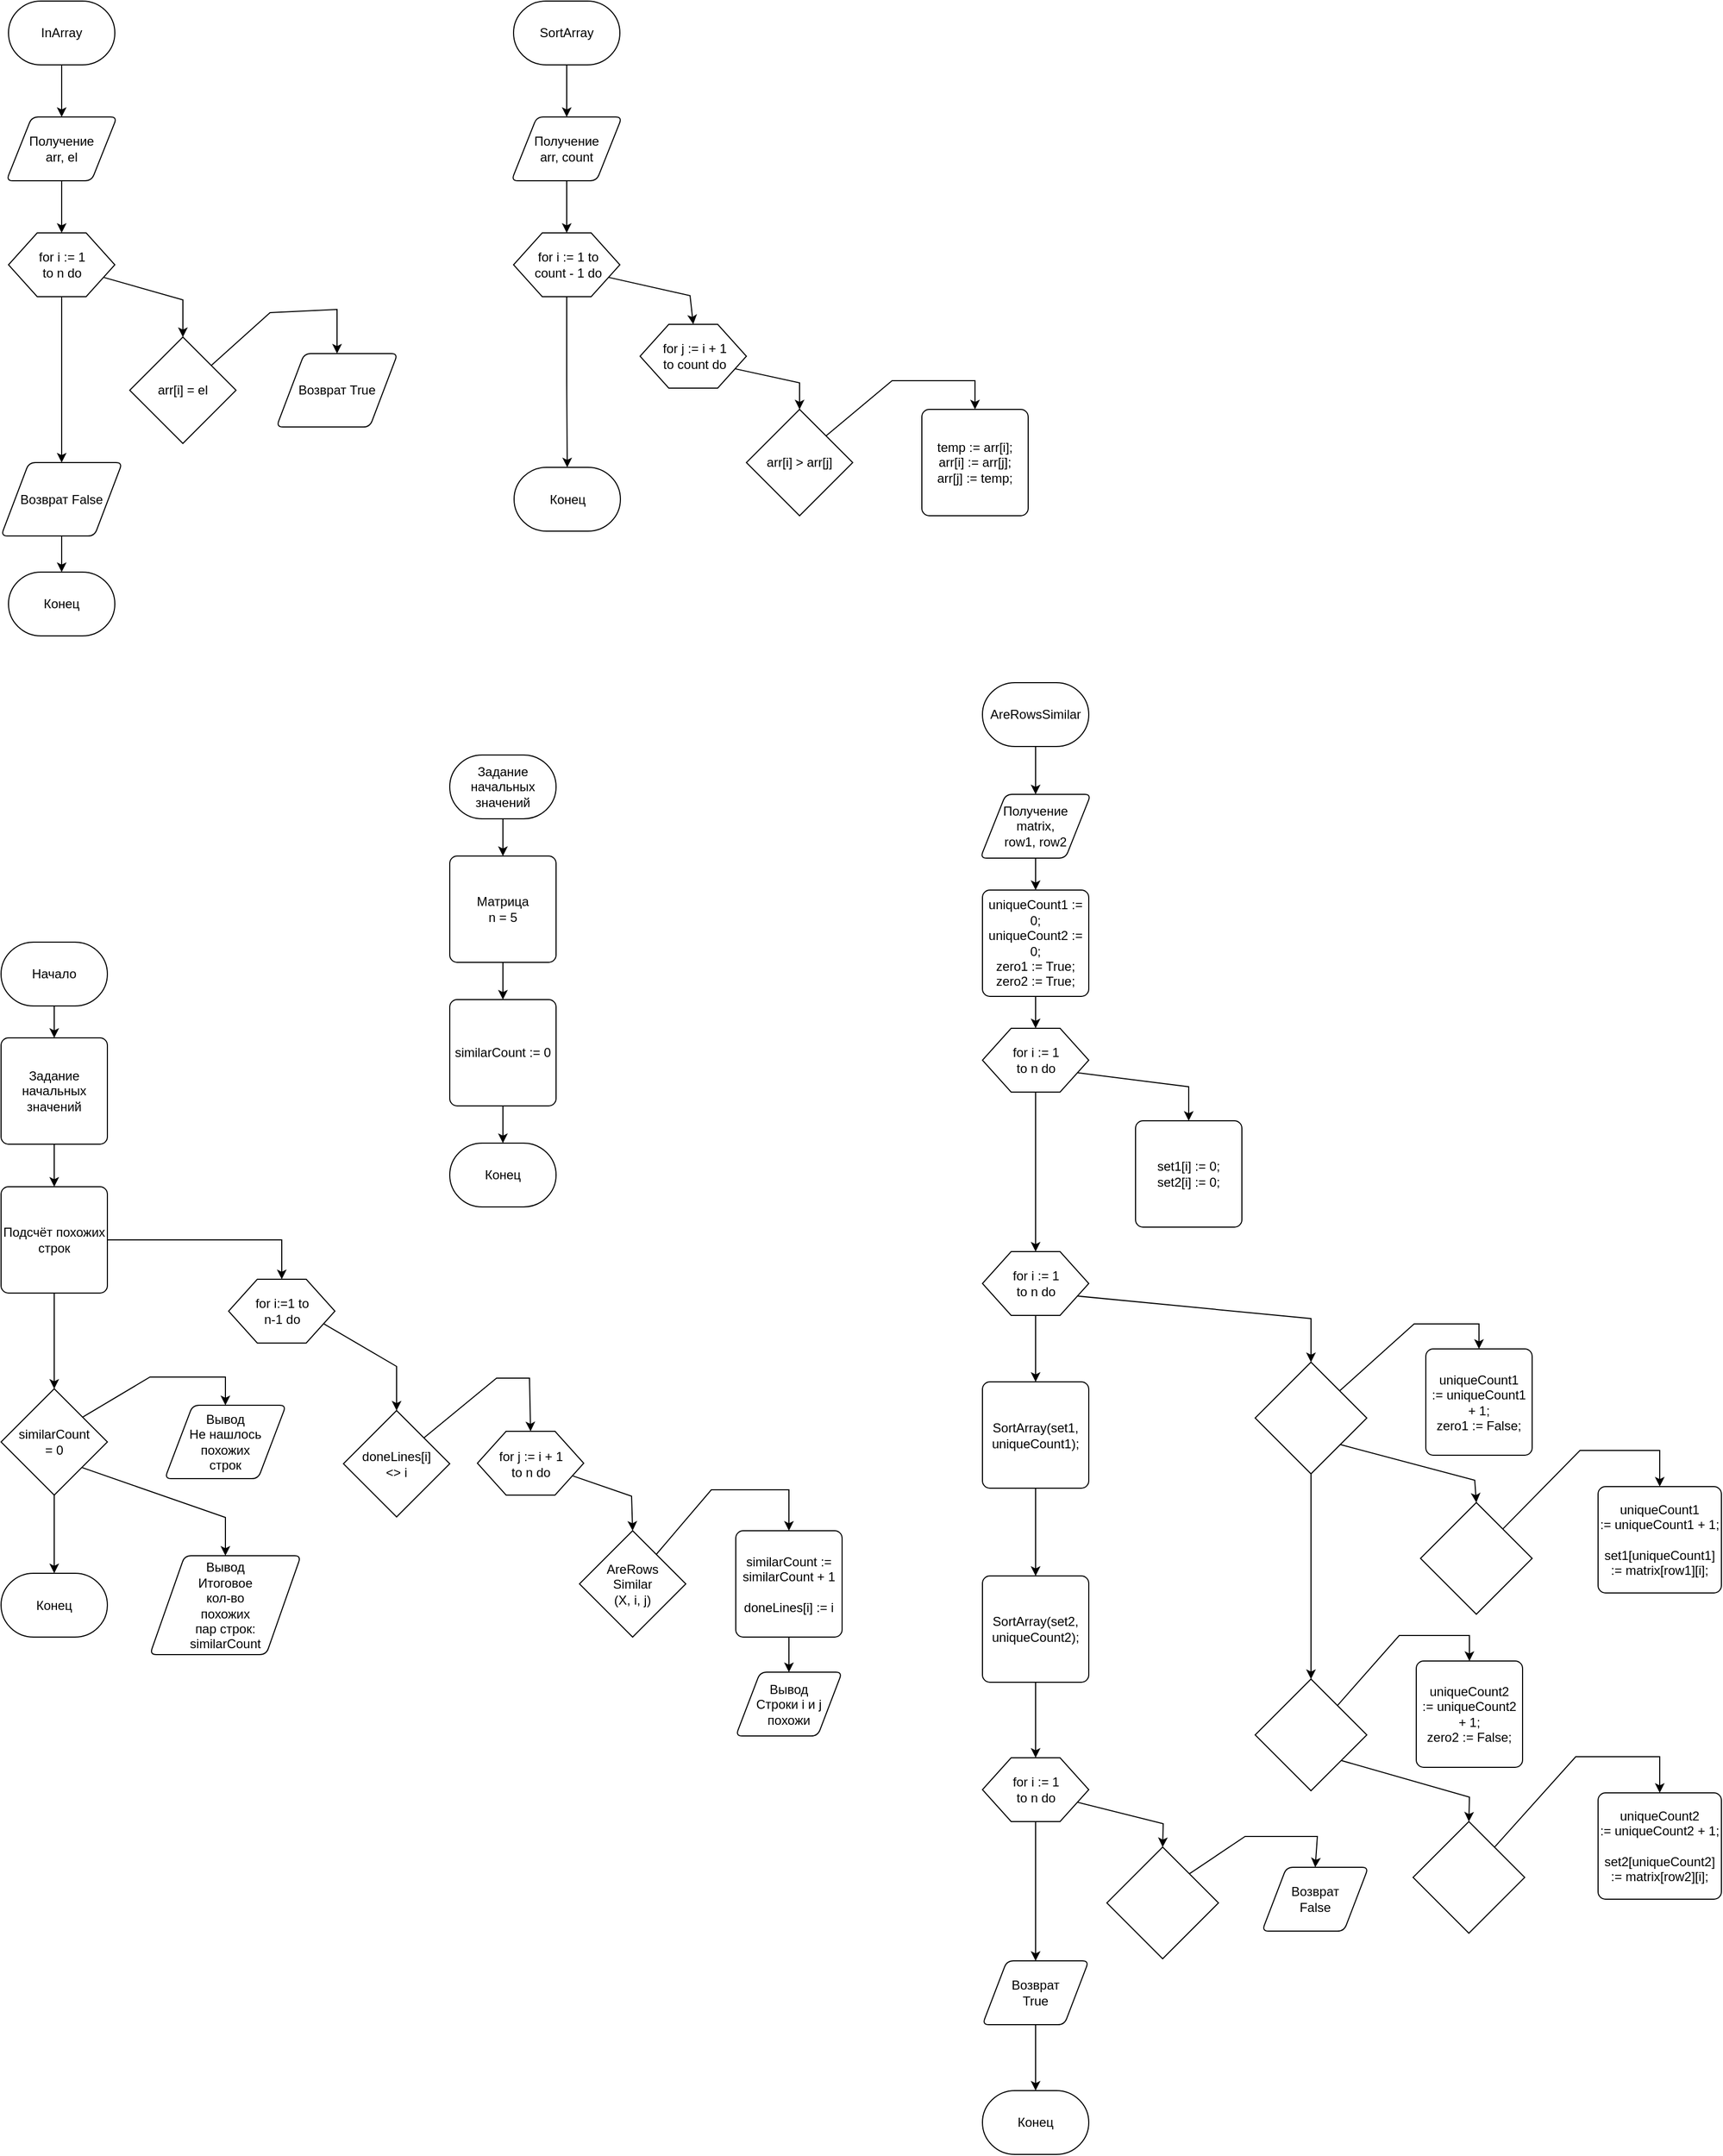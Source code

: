 <mxfile version="25.0.2">
  <diagram id="C5RBs43oDa-KdzZeNtuy" name="Page-1">
    <mxGraphModel dx="1406" dy="2521" grid="0" gridSize="10" guides="1" tooltips="1" connect="1" arrows="1" fold="1" page="1" pageScale="1" pageWidth="827" pageHeight="1169" math="0" shadow="0">
      <root>
        <mxCell id="WIyWlLk6GJQsqaUBKTNV-0" />
        <mxCell id="WIyWlLk6GJQsqaUBKTNV-1" parent="WIyWlLk6GJQsqaUBKTNV-0" />
        <mxCell id="WhzFTNo1r284jawbhb5X-6" style="edgeStyle=orthogonalEdgeStyle;rounded=0;orthogonalLoop=1;jettySize=auto;html=1;exitX=0.5;exitY=1;exitDx=0;exitDy=0;exitPerimeter=0;entryX=0.5;entryY=0;entryDx=0;entryDy=0;strokeWidth=1;" parent="WIyWlLk6GJQsqaUBKTNV-1" source="WhzFTNo1r284jawbhb5X-0" target="WhzFTNo1r284jawbhb5X-1" edge="1">
          <mxGeometry relative="1" as="geometry" />
        </mxCell>
        <mxCell id="WhzFTNo1r284jawbhb5X-0" value="Начало" style="strokeWidth=1;html=1;shape=mxgraph.flowchart.terminator;whiteSpace=wrap;" parent="WIyWlLk6GJQsqaUBKTNV-1" vertex="1">
          <mxGeometry x="190" y="215" width="100" height="60" as="geometry" />
        </mxCell>
        <mxCell id="WhzFTNo1r284jawbhb5X-7" style="edgeStyle=orthogonalEdgeStyle;rounded=0;orthogonalLoop=1;jettySize=auto;html=1;exitX=0.5;exitY=1;exitDx=0;exitDy=0;entryX=0.5;entryY=0;entryDx=0;entryDy=0;strokeWidth=1;" parent="WIyWlLk6GJQsqaUBKTNV-1" source="WhzFTNo1r284jawbhb5X-1" target="WhzFTNo1r284jawbhb5X-5" edge="1">
          <mxGeometry relative="1" as="geometry" />
        </mxCell>
        <mxCell id="WhzFTNo1r284jawbhb5X-1" value="Задание начальных значений" style="rounded=1;whiteSpace=wrap;html=1;absoluteArcSize=1;arcSize=14;strokeWidth=1;" parent="WIyWlLk6GJQsqaUBKTNV-1" vertex="1">
          <mxGeometry x="190" y="305" width="100" height="100" as="geometry" />
        </mxCell>
        <mxCell id="WhzFTNo1r284jawbhb5X-12" style="rounded=0;orthogonalLoop=1;jettySize=auto;html=1;exitX=1;exitY=0.75;exitDx=0;exitDy=0;entryX=0.5;entryY=0;entryDx=0;entryDy=0;entryPerimeter=0;strokeWidth=1;" parent="WIyWlLk6GJQsqaUBKTNV-1" source="WhzFTNo1r284jawbhb5X-2" target="WhzFTNo1r284jawbhb5X-13" edge="1">
          <mxGeometry relative="1" as="geometry">
            <mxPoint x="561.64" y="655" as="targetPoint" />
            <Array as="points">
              <mxPoint x="562" y="614" />
            </Array>
          </mxGeometry>
        </mxCell>
        <mxCell id="WhzFTNo1r284jawbhb5X-2" value="" style="verticalLabelPosition=bottom;verticalAlign=top;html=1;shape=hexagon;perimeter=hexagonPerimeter2;arcSize=6;size=0.27;strokeWidth=1;" parent="WIyWlLk6GJQsqaUBKTNV-1" vertex="1">
          <mxGeometry x="404" y="532" width="100" height="60" as="geometry" />
        </mxCell>
        <mxCell id="WhzFTNo1r284jawbhb5X-3" value="for i:=1 to&lt;br&gt;n-1 do" style="text;html=1;align=center;verticalAlign=middle;resizable=0;points=[];autosize=1;strokeColor=none;fillColor=none;strokeWidth=1;" parent="WIyWlLk6GJQsqaUBKTNV-1" vertex="1">
          <mxGeometry x="419" y="542" width="70" height="40" as="geometry" />
        </mxCell>
        <mxCell id="WhzFTNo1r284jawbhb5X-8" style="edgeStyle=orthogonalEdgeStyle;rounded=0;orthogonalLoop=1;jettySize=auto;html=1;entryX=0.5;entryY=0;entryDx=0;entryDy=0;strokeWidth=1;" parent="WIyWlLk6GJQsqaUBKTNV-1" source="WhzFTNo1r284jawbhb5X-5" target="WhzFTNo1r284jawbhb5X-2" edge="1">
          <mxGeometry relative="1" as="geometry" />
        </mxCell>
        <mxCell id="WhzFTNo1r284jawbhb5X-5" value="Подсчёт похожих строк" style="rounded=1;whiteSpace=wrap;html=1;absoluteArcSize=1;arcSize=14;strokeWidth=1;" parent="WIyWlLk6GJQsqaUBKTNV-1" vertex="1">
          <mxGeometry x="190" y="445" width="100" height="100" as="geometry" />
        </mxCell>
        <mxCell id="WhzFTNo1r284jawbhb5X-17" style="rounded=0;orthogonalLoop=1;jettySize=auto;html=1;entryX=0.5;entryY=0;entryDx=0;entryDy=0;exitX=0.75;exitY=0.263;exitDx=0;exitDy=0;exitPerimeter=0;strokeWidth=1;" parent="WIyWlLk6GJQsqaUBKTNV-1" source="WhzFTNo1r284jawbhb5X-13" target="WhzFTNo1r284jawbhb5X-14" edge="1">
          <mxGeometry relative="1" as="geometry">
            <Array as="points">
              <mxPoint x="656" y="625" />
              <mxPoint x="687" y="625" />
            </Array>
          </mxGeometry>
        </mxCell>
        <mxCell id="WhzFTNo1r284jawbhb5X-13" value="doneLines[i]&lt;br&gt;&amp;lt;&amp;gt; i" style="strokeWidth=1;html=1;shape=mxgraph.flowchart.decision;whiteSpace=wrap;" parent="WIyWlLk6GJQsqaUBKTNV-1" vertex="1">
          <mxGeometry x="512" y="655.5" width="100" height="100" as="geometry" />
        </mxCell>
        <mxCell id="dVN0vfK1xlArJWFmYfyD-12" style="rounded=0;orthogonalLoop=1;jettySize=auto;html=1;entryX=0.5;entryY=0;entryDx=0;entryDy=0;exitX=1;exitY=0.75;exitDx=0;exitDy=0;strokeWidth=1;entryPerimeter=0;" parent="WIyWlLk6GJQsqaUBKTNV-1" source="WhzFTNo1r284jawbhb5X-14" target="WhzFTNo1r284jawbhb5X-27" edge="1">
          <mxGeometry relative="1" as="geometry">
            <Array as="points">
              <mxPoint x="783" y="736" />
            </Array>
            <mxPoint x="783" y="767" as="targetPoint" />
          </mxGeometry>
        </mxCell>
        <mxCell id="WhzFTNo1r284jawbhb5X-14" value="" style="verticalLabelPosition=bottom;verticalAlign=top;html=1;shape=hexagon;perimeter=hexagonPerimeter2;arcSize=6;size=0.27;strokeWidth=1;" parent="WIyWlLk6GJQsqaUBKTNV-1" vertex="1">
          <mxGeometry x="638" y="675" width="100" height="60" as="geometry" />
        </mxCell>
        <mxCell id="WhzFTNo1r284jawbhb5X-15" value="for&amp;nbsp;j := i + 1&lt;br&gt;to n do" style="text;html=1;align=center;verticalAlign=middle;resizable=0;points=[];autosize=1;strokeColor=none;fillColor=none;strokeWidth=1;" parent="WIyWlLk6GJQsqaUBKTNV-1" vertex="1">
          <mxGeometry x="649" y="685" width="78" height="41" as="geometry" />
        </mxCell>
        <mxCell id="WhzFTNo1r284jawbhb5X-30" style="rounded=0;orthogonalLoop=1;jettySize=auto;html=1;entryX=0.5;entryY=0;entryDx=0;entryDy=0;exitX=0.716;exitY=0.23;exitDx=0;exitDy=0;exitPerimeter=0;strokeWidth=1;" parent="WIyWlLk6GJQsqaUBKTNV-1" source="WhzFTNo1r284jawbhb5X-27" target="WhzFTNo1r284jawbhb5X-28" edge="1">
          <mxGeometry relative="1" as="geometry">
            <Array as="points">
              <mxPoint x="858" y="730" />
              <mxPoint x="931" y="730" />
            </Array>
          </mxGeometry>
        </mxCell>
        <mxCell id="WhzFTNo1r284jawbhb5X-27" value="&lt;span style=&quot;text-wrap: nowrap;&quot;&gt;AreRows&lt;/span&gt;&lt;br style=&quot;text-wrap: nowrap;&quot;&gt;&lt;span style=&quot;text-wrap: nowrap;&quot;&gt;Similar&lt;/span&gt;&lt;br style=&quot;text-wrap: nowrap;&quot;&gt;&lt;span style=&quot;text-wrap: nowrap;&quot;&gt;(X, i, j)&lt;/span&gt;" style="strokeWidth=1;html=1;shape=mxgraph.flowchart.decision;whiteSpace=wrap;" parent="WIyWlLk6GJQsqaUBKTNV-1" vertex="1">
          <mxGeometry x="734" y="768.5" width="100" height="100" as="geometry" />
        </mxCell>
        <mxCell id="WhzFTNo1r284jawbhb5X-32" style="edgeStyle=orthogonalEdgeStyle;rounded=0;orthogonalLoop=1;jettySize=auto;html=1;entryX=0.5;entryY=0;entryDx=0;entryDy=0;strokeWidth=1;" parent="WIyWlLk6GJQsqaUBKTNV-1" source="WhzFTNo1r284jawbhb5X-28" target="WhzFTNo1r284jawbhb5X-29" edge="1">
          <mxGeometry relative="1" as="geometry" />
        </mxCell>
        <mxCell id="WhzFTNo1r284jawbhb5X-28" value="&lt;div&gt;similarCount := similarCount + 1&lt;/div&gt;&lt;div&gt;&lt;br&gt;&lt;span style=&quot;background-color: initial;&quot;&gt;doneLines[i] := i&lt;/span&gt;&lt;/div&gt;" style="rounded=1;whiteSpace=wrap;html=1;absoluteArcSize=1;arcSize=14;strokeWidth=1;" parent="WIyWlLk6GJQsqaUBKTNV-1" vertex="1">
          <mxGeometry x="881" y="768.5" width="100" height="100" as="geometry" />
        </mxCell>
        <mxCell id="WhzFTNo1r284jawbhb5X-29" value="Вывод&lt;br&gt;Строки i и j&lt;br&gt;похожи" style="shape=parallelogram;html=1;strokeWidth=1;perimeter=parallelogramPerimeter;whiteSpace=wrap;rounded=1;arcSize=12;size=0.23;" parent="WIyWlLk6GJQsqaUBKTNV-1" vertex="1">
          <mxGeometry x="881" y="901.5" width="100" height="60" as="geometry" />
        </mxCell>
        <mxCell id="WhzFTNo1r284jawbhb5X-35" style="rounded=0;orthogonalLoop=1;jettySize=auto;html=1;entryX=0.5;entryY=0;entryDx=0;entryDy=0;exitX=0.746;exitY=0.279;exitDx=0;exitDy=0;exitPerimeter=0;strokeWidth=1;" parent="WIyWlLk6GJQsqaUBKTNV-1" source="WhzFTNo1r284jawbhb5X-33" target="WhzFTNo1r284jawbhb5X-34" edge="1">
          <mxGeometry relative="1" as="geometry">
            <Array as="points">
              <mxPoint x="330" y="624" />
              <mxPoint x="401" y="624" />
            </Array>
          </mxGeometry>
        </mxCell>
        <mxCell id="WhzFTNo1r284jawbhb5X-38" style="rounded=0;orthogonalLoop=1;jettySize=auto;html=1;entryX=0.5;entryY=0;entryDx=0;entryDy=0;exitX=0.736;exitY=0.732;exitDx=0;exitDy=0;exitPerimeter=0;strokeWidth=1;" parent="WIyWlLk6GJQsqaUBKTNV-1" source="WhzFTNo1r284jawbhb5X-33" target="WhzFTNo1r284jawbhb5X-37" edge="1">
          <mxGeometry relative="1" as="geometry">
            <Array as="points">
              <mxPoint x="401" y="756" />
            </Array>
          </mxGeometry>
        </mxCell>
        <mxCell id="WhzFTNo1r284jawbhb5X-33" value="similarCount&lt;br&gt;= 0" style="strokeWidth=1;html=1;shape=mxgraph.flowchart.decision;whiteSpace=wrap;" parent="WIyWlLk6GJQsqaUBKTNV-1" vertex="1">
          <mxGeometry x="190" y="635" width="100" height="100" as="geometry" />
        </mxCell>
        <mxCell id="WhzFTNo1r284jawbhb5X-34" value="Вывод&lt;br&gt;Не нашлось похожих&lt;br&gt;строк" style="shape=parallelogram;html=1;strokeWidth=1;perimeter=parallelogramPerimeter;whiteSpace=wrap;rounded=1;arcSize=12;size=0.23;" parent="WIyWlLk6GJQsqaUBKTNV-1" vertex="1">
          <mxGeometry x="344" y="650.5" width="114" height="69" as="geometry" />
        </mxCell>
        <mxCell id="WhzFTNo1r284jawbhb5X-36" style="edgeStyle=orthogonalEdgeStyle;rounded=0;orthogonalLoop=1;jettySize=auto;html=1;entryX=0.5;entryY=0;entryDx=0;entryDy=0;entryPerimeter=0;strokeWidth=1;" parent="WIyWlLk6GJQsqaUBKTNV-1" source="WhzFTNo1r284jawbhb5X-5" target="WhzFTNo1r284jawbhb5X-33" edge="1">
          <mxGeometry relative="1" as="geometry" />
        </mxCell>
        <mxCell id="WhzFTNo1r284jawbhb5X-37" value="Вывод&lt;br&gt;Итоговое&lt;br&gt;кол-во&lt;br&gt;похожих &lt;br&gt;пар строк:&lt;br&gt;similarCount" style="shape=parallelogram;html=1;strokeWidth=1;perimeter=parallelogramPerimeter;whiteSpace=wrap;rounded=1;arcSize=12;size=0.23;" parent="WIyWlLk6GJQsqaUBKTNV-1" vertex="1">
          <mxGeometry x="330" y="792" width="142" height="93" as="geometry" />
        </mxCell>
        <mxCell id="dVN0vfK1xlArJWFmYfyD-3" style="edgeStyle=orthogonalEdgeStyle;rounded=0;orthogonalLoop=1;jettySize=auto;html=1;strokeWidth=1;" parent="WIyWlLk6GJQsqaUBKTNV-1" source="dVN0vfK1xlArJWFmYfyD-1" target="dVN0vfK1xlArJWFmYfyD-2" edge="1">
          <mxGeometry relative="1" as="geometry" />
        </mxCell>
        <mxCell id="dVN0vfK1xlArJWFmYfyD-1" value="AreRowsSimilar" style="strokeWidth=1;html=1;shape=mxgraph.flowchart.terminator;whiteSpace=wrap;" parent="WIyWlLk6GJQsqaUBKTNV-1" vertex="1">
          <mxGeometry x="1113" y="-29" width="100" height="60" as="geometry" />
        </mxCell>
        <mxCell id="dVN0vfK1xlArJWFmYfyD-7" style="edgeStyle=orthogonalEdgeStyle;rounded=0;orthogonalLoop=1;jettySize=auto;html=1;entryX=0.5;entryY=0;entryDx=0;entryDy=0;strokeWidth=1;" parent="WIyWlLk6GJQsqaUBKTNV-1" source="dVN0vfK1xlArJWFmYfyD-2" target="dVN0vfK1xlArJWFmYfyD-4" edge="1">
          <mxGeometry relative="1" as="geometry" />
        </mxCell>
        <mxCell id="dVN0vfK1xlArJWFmYfyD-2" value="Получение&lt;br&gt;matrix,&lt;br&gt;row1, row2" style="shape=parallelogram;html=1;strokeWidth=1;perimeter=parallelogramPerimeter;whiteSpace=wrap;rounded=1;arcSize=12;size=0.23;" parent="WIyWlLk6GJQsqaUBKTNV-1" vertex="1">
          <mxGeometry x="1111" y="76" width="104" height="60" as="geometry" />
        </mxCell>
        <mxCell id="dVN0vfK1xlArJWFmYfyD-8" style="edgeStyle=orthogonalEdgeStyle;rounded=0;orthogonalLoop=1;jettySize=auto;html=1;entryX=0.5;entryY=0;entryDx=0;entryDy=0;strokeWidth=1;" parent="WIyWlLk6GJQsqaUBKTNV-1" source="dVN0vfK1xlArJWFmYfyD-4" target="dVN0vfK1xlArJWFmYfyD-5" edge="1">
          <mxGeometry relative="1" as="geometry" />
        </mxCell>
        <mxCell id="dVN0vfK1xlArJWFmYfyD-4" value="&lt;div&gt;uniqueCount1 := 0;&lt;/div&gt;&lt;div&gt;uniqueCount2 := 0;&lt;/div&gt;&lt;div&gt;zero1 := True;&lt;/div&gt;&lt;div&gt;zero2 := True;&lt;/div&gt;" style="rounded=1;whiteSpace=wrap;html=1;absoluteArcSize=1;arcSize=14;strokeWidth=1;" parent="WIyWlLk6GJQsqaUBKTNV-1" vertex="1">
          <mxGeometry x="1113" y="166" width="100" height="100" as="geometry" />
        </mxCell>
        <mxCell id="dVN0vfK1xlArJWFmYfyD-14" style="rounded=0;orthogonalLoop=1;jettySize=auto;html=1;exitX=1;exitY=0.75;exitDx=0;exitDy=0;entryX=0.5;entryY=0;entryDx=0;entryDy=0;strokeWidth=1;" parent="WIyWlLk6GJQsqaUBKTNV-1" source="dVN0vfK1xlArJWFmYfyD-5" target="dVN0vfK1xlArJWFmYfyD-9" edge="1">
          <mxGeometry relative="1" as="geometry">
            <Array as="points">
              <mxPoint x="1307" y="351" />
            </Array>
          </mxGeometry>
        </mxCell>
        <mxCell id="dVN0vfK1xlArJWFmYfyD-5" value="" style="verticalLabelPosition=bottom;verticalAlign=top;html=1;shape=hexagon;perimeter=hexagonPerimeter2;arcSize=6;size=0.27;strokeWidth=1;" parent="WIyWlLk6GJQsqaUBKTNV-1" vertex="1">
          <mxGeometry x="1113" y="296" width="100" height="60" as="geometry" />
        </mxCell>
        <mxCell id="dVN0vfK1xlArJWFmYfyD-17" style="edgeStyle=orthogonalEdgeStyle;rounded=0;orthogonalLoop=1;jettySize=auto;html=1;entryX=0.5;entryY=0;entryDx=0;entryDy=0;strokeWidth=1;exitX=0.5;exitY=1;exitDx=0;exitDy=0;" parent="WIyWlLk6GJQsqaUBKTNV-1" source="dVN0vfK1xlArJWFmYfyD-5" target="UDY0HGKDIJ2E-TWvsMJi-0" edge="1">
          <mxGeometry relative="1" as="geometry">
            <mxPoint x="1163" y="359" as="sourcePoint" />
            <mxPoint x="1161" y="469" as="targetPoint" />
          </mxGeometry>
        </mxCell>
        <mxCell id="dVN0vfK1xlArJWFmYfyD-6" value="for i := 1 &lt;br&gt;to n&amp;nbsp;do" style="text;html=1;align=center;verticalAlign=middle;resizable=0;points=[];autosize=1;strokeColor=none;fillColor=none;strokeWidth=1;" parent="WIyWlLk6GJQsqaUBKTNV-1" vertex="1">
          <mxGeometry x="1132" y="305.5" width="62" height="41" as="geometry" />
        </mxCell>
        <mxCell id="dVN0vfK1xlArJWFmYfyD-9" value="&lt;div&gt;set1[i] := 0;&lt;/div&gt;&lt;div&gt;set2[i] := 0;&lt;/div&gt;" style="rounded=1;whiteSpace=wrap;html=1;absoluteArcSize=1;arcSize=14;strokeWidth=1;" parent="WIyWlLk6GJQsqaUBKTNV-1" vertex="1">
          <mxGeometry x="1257" y="383" width="100" height="100" as="geometry" />
        </mxCell>
        <mxCell id="dVN0vfK1xlArJWFmYfyD-18" value="Конец" style="strokeWidth=1;html=1;shape=mxgraph.flowchart.terminator;whiteSpace=wrap;" parent="WIyWlLk6GJQsqaUBKTNV-1" vertex="1">
          <mxGeometry x="1113" y="1295" width="100" height="60" as="geometry" />
        </mxCell>
        <mxCell id="dVN0vfK1xlArJWFmYfyD-20" value="Конец" style="strokeWidth=1;html=1;shape=mxgraph.flowchart.terminator;whiteSpace=wrap;" parent="WIyWlLk6GJQsqaUBKTNV-1" vertex="1">
          <mxGeometry x="190" y="808.5" width="100" height="60" as="geometry" />
        </mxCell>
        <mxCell id="dVN0vfK1xlArJWFmYfyD-21" style="edgeStyle=orthogonalEdgeStyle;rounded=0;orthogonalLoop=1;jettySize=auto;html=1;entryX=0.5;entryY=0;entryDx=0;entryDy=0;entryPerimeter=0;strokeWidth=1;" parent="WIyWlLk6GJQsqaUBKTNV-1" source="WhzFTNo1r284jawbhb5X-33" target="dVN0vfK1xlArJWFmYfyD-20" edge="1">
          <mxGeometry relative="1" as="geometry" />
        </mxCell>
        <mxCell id="dVN0vfK1xlArJWFmYfyD-25" style="edgeStyle=orthogonalEdgeStyle;rounded=0;orthogonalLoop=1;jettySize=auto;html=1;entryX=0.5;entryY=0;entryDx=0;entryDy=0;" parent="WIyWlLk6GJQsqaUBKTNV-1" source="dVN0vfK1xlArJWFmYfyD-22" target="dVN0vfK1xlArJWFmYfyD-23" edge="1">
          <mxGeometry relative="1" as="geometry" />
        </mxCell>
        <mxCell id="dVN0vfK1xlArJWFmYfyD-22" value="Задание начальных значений" style="strokeWidth=1;html=1;shape=mxgraph.flowchart.terminator;whiteSpace=wrap;" parent="WIyWlLk6GJQsqaUBKTNV-1" vertex="1">
          <mxGeometry x="612" y="39" width="100" height="60" as="geometry" />
        </mxCell>
        <mxCell id="dVN0vfK1xlArJWFmYfyD-26" style="edgeStyle=orthogonalEdgeStyle;rounded=0;orthogonalLoop=1;jettySize=auto;html=1;entryX=0.5;entryY=0;entryDx=0;entryDy=0;" parent="WIyWlLk6GJQsqaUBKTNV-1" source="dVN0vfK1xlArJWFmYfyD-23" target="dVN0vfK1xlArJWFmYfyD-24" edge="1">
          <mxGeometry relative="1" as="geometry" />
        </mxCell>
        <mxCell id="dVN0vfK1xlArJWFmYfyD-23" value="&lt;div&gt;Матрица&lt;br&gt;n = 5&lt;/div&gt;" style="rounded=1;whiteSpace=wrap;html=1;absoluteArcSize=1;arcSize=14;strokeWidth=1;" parent="WIyWlLk6GJQsqaUBKTNV-1" vertex="1">
          <mxGeometry x="612" y="134" width="100" height="100" as="geometry" />
        </mxCell>
        <mxCell id="dVN0vfK1xlArJWFmYfyD-24" value="similarCount := 0" style="rounded=1;whiteSpace=wrap;html=1;absoluteArcSize=1;arcSize=14;strokeWidth=1;" parent="WIyWlLk6GJQsqaUBKTNV-1" vertex="1">
          <mxGeometry x="612" y="269" width="100" height="100" as="geometry" />
        </mxCell>
        <mxCell id="dVN0vfK1xlArJWFmYfyD-27" value="Конец" style="strokeWidth=1;html=1;shape=mxgraph.flowchart.terminator;whiteSpace=wrap;" parent="WIyWlLk6GJQsqaUBKTNV-1" vertex="1">
          <mxGeometry x="612" y="404" width="100" height="60" as="geometry" />
        </mxCell>
        <mxCell id="dVN0vfK1xlArJWFmYfyD-28" style="edgeStyle=orthogonalEdgeStyle;rounded=0;orthogonalLoop=1;jettySize=auto;html=1;entryX=0.5;entryY=0;entryDx=0;entryDy=0;entryPerimeter=0;" parent="WIyWlLk6GJQsqaUBKTNV-1" source="dVN0vfK1xlArJWFmYfyD-24" target="dVN0vfK1xlArJWFmYfyD-27" edge="1">
          <mxGeometry relative="1" as="geometry" />
        </mxCell>
        <mxCell id="UDY0HGKDIJ2E-TWvsMJi-60" style="edgeStyle=orthogonalEdgeStyle;rounded=0;orthogonalLoop=1;jettySize=auto;html=1;entryX=0.5;entryY=0;entryDx=0;entryDy=0;" edge="1" parent="WIyWlLk6GJQsqaUBKTNV-1" source="UDY0HGKDIJ2E-TWvsMJi-0" target="UDY0HGKDIJ2E-TWvsMJi-57">
          <mxGeometry relative="1" as="geometry" />
        </mxCell>
        <mxCell id="UDY0HGKDIJ2E-TWvsMJi-0" value="" style="verticalLabelPosition=bottom;verticalAlign=top;html=1;shape=hexagon;perimeter=hexagonPerimeter2;arcSize=6;size=0.27;strokeWidth=1;" vertex="1" parent="WIyWlLk6GJQsqaUBKTNV-1">
          <mxGeometry x="1113" y="506" width="100" height="60" as="geometry" />
        </mxCell>
        <mxCell id="UDY0HGKDIJ2E-TWvsMJi-1" value="for i := 1 &lt;br&gt;to n&amp;nbsp;do" style="text;html=1;align=center;verticalAlign=middle;resizable=0;points=[];autosize=1;strokeColor=none;fillColor=none;strokeWidth=1;" vertex="1" parent="WIyWlLk6GJQsqaUBKTNV-1">
          <mxGeometry x="1132" y="515.5" width="62" height="41" as="geometry" />
        </mxCell>
        <mxCell id="UDY0HGKDIJ2E-TWvsMJi-5" style="rounded=0;orthogonalLoop=1;jettySize=auto;html=1;entryX=0.5;entryY=0;entryDx=0;entryDy=0;exitX=0.743;exitY=0.269;exitDx=0;exitDy=0;exitPerimeter=0;" edge="1" parent="WIyWlLk6GJQsqaUBKTNV-1" source="UDY0HGKDIJ2E-TWvsMJi-2" target="UDY0HGKDIJ2E-TWvsMJi-4">
          <mxGeometry relative="1" as="geometry">
            <Array as="points">
              <mxPoint x="1519" y="574" />
              <mxPoint x="1580" y="574" />
            </Array>
          </mxGeometry>
        </mxCell>
        <mxCell id="UDY0HGKDIJ2E-TWvsMJi-2" value="&lt;p style=&quot;margin: 0px; font-variant-numeric: normal; font-variant-east-asian: normal; font-variant-alternates: normal; font-size-adjust: none; font-kerning: auto; font-optical-sizing: auto; font-feature-settings: normal; font-variation-settings: normal; font-variant-position: normal; font-stretch: normal; line-height: normal; font-family: &amp;quot;Helvetica Neue&amp;quot;; color: rgb(255, 255, 255);&quot; class=&quot;p1&quot;&gt;&lt;font&gt;(matrix&lt;br&gt;[row1][i] = 0)&lt;/font&gt;&lt;/p&gt;&lt;p style=&quot;margin: 0px; font-variant-numeric: normal; font-variant-east-asian: normal; font-variant-alternates: normal; font-size-adjust: none; font-kerning: auto; font-optical-sizing: auto; font-feature-settings: normal; font-variation-settings: normal; font-variant-position: normal; font-stretch: normal; line-height: normal; font-family: &amp;quot;Helvetica Neue&amp;quot;; color: rgb(255, 255, 255);&quot; class=&quot;p1&quot;&gt;&lt;font&gt;and&lt;/font&gt;&lt;/p&gt;&lt;p style=&quot;margin: 0px; font-variant-numeric: normal; font-variant-east-asian: normal; font-variant-alternates: normal; font-size-adjust: none; font-kerning: auto; font-optical-sizing: auto; font-feature-settings: normal; font-variation-settings: normal; font-variant-position: normal; font-stretch: normal; line-height: normal; font-family: &amp;quot;Helvetica Neue&amp;quot;; color: rgb(255, 255, 255);&quot; class=&quot;p1&quot;&gt;&lt;font&gt;zero1&lt;/font&gt;&lt;/p&gt;" style="strokeWidth=1;html=1;shape=mxgraph.flowchart.decision;whiteSpace=wrap;align=center;" vertex="1" parent="WIyWlLk6GJQsqaUBKTNV-1">
          <mxGeometry x="1369.5" y="610" width="105" height="105" as="geometry" />
        </mxCell>
        <mxCell id="UDY0HGKDIJ2E-TWvsMJi-3" style="rounded=0;orthogonalLoop=1;jettySize=auto;html=1;exitX=1;exitY=0.75;exitDx=0;exitDy=0;entryX=0.5;entryY=0;entryDx=0;entryDy=0;entryPerimeter=0;" edge="1" parent="WIyWlLk6GJQsqaUBKTNV-1" source="UDY0HGKDIJ2E-TWvsMJi-0" target="UDY0HGKDIJ2E-TWvsMJi-2">
          <mxGeometry relative="1" as="geometry">
            <Array as="points">
              <mxPoint x="1422" y="569" />
            </Array>
          </mxGeometry>
        </mxCell>
        <mxCell id="UDY0HGKDIJ2E-TWvsMJi-4" value="&lt;div&gt;uniqueCount1 :=&amp;nbsp;&lt;span style=&quot;background-color: initial;&quot;&gt;uniqueCount1 + 1;&lt;/span&gt;&lt;/div&gt;&lt;div&gt;&lt;span style=&quot;background-color: initial;&quot;&gt;zero1 := False;&lt;/span&gt;&lt;/div&gt;" style="rounded=1;whiteSpace=wrap;html=1;absoluteArcSize=1;arcSize=14;strokeWidth=1;" vertex="1" parent="WIyWlLk6GJQsqaUBKTNV-1">
          <mxGeometry x="1530" y="597.5" width="100" height="100" as="geometry" />
        </mxCell>
        <mxCell id="UDY0HGKDIJ2E-TWvsMJi-20" style="edgeStyle=orthogonalEdgeStyle;rounded=0;orthogonalLoop=1;jettySize=auto;html=1;entryX=0.5;entryY=0;entryDx=0;entryDy=0;" edge="1" parent="WIyWlLk6GJQsqaUBKTNV-1" source="UDY0HGKDIJ2E-TWvsMJi-7" target="UDY0HGKDIJ2E-TWvsMJi-8">
          <mxGeometry relative="1" as="geometry" />
        </mxCell>
        <mxCell id="UDY0HGKDIJ2E-TWvsMJi-7" value="InArray" style="strokeWidth=1;html=1;shape=mxgraph.flowchart.terminator;whiteSpace=wrap;" vertex="1" parent="WIyWlLk6GJQsqaUBKTNV-1">
          <mxGeometry x="197" y="-670" width="100" height="60" as="geometry" />
        </mxCell>
        <mxCell id="UDY0HGKDIJ2E-TWvsMJi-21" style="edgeStyle=orthogonalEdgeStyle;rounded=0;orthogonalLoop=1;jettySize=auto;html=1;entryX=0.5;entryY=0;entryDx=0;entryDy=0;" edge="1" parent="WIyWlLk6GJQsqaUBKTNV-1" source="UDY0HGKDIJ2E-TWvsMJi-8" target="UDY0HGKDIJ2E-TWvsMJi-10">
          <mxGeometry relative="1" as="geometry" />
        </mxCell>
        <mxCell id="UDY0HGKDIJ2E-TWvsMJi-8" value="Получение&lt;br&gt;arr, el" style="shape=parallelogram;html=1;strokeWidth=1;perimeter=parallelogramPerimeter;whiteSpace=wrap;rounded=1;arcSize=12;size=0.23;" vertex="1" parent="WIyWlLk6GJQsqaUBKTNV-1">
          <mxGeometry x="195" y="-561" width="104" height="60" as="geometry" />
        </mxCell>
        <mxCell id="UDY0HGKDIJ2E-TWvsMJi-22" style="edgeStyle=orthogonalEdgeStyle;rounded=0;orthogonalLoop=1;jettySize=auto;html=1;entryX=0.5;entryY=0;entryDx=0;entryDy=0;" edge="1" parent="WIyWlLk6GJQsqaUBKTNV-1" source="UDY0HGKDIJ2E-TWvsMJi-10" target="UDY0HGKDIJ2E-TWvsMJi-23">
          <mxGeometry relative="1" as="geometry">
            <mxPoint x="247" y="-243.5" as="targetPoint" />
          </mxGeometry>
        </mxCell>
        <mxCell id="UDY0HGKDIJ2E-TWvsMJi-10" value="" style="verticalLabelPosition=bottom;verticalAlign=top;html=1;shape=hexagon;perimeter=hexagonPerimeter2;arcSize=6;size=0.27;strokeWidth=1;" vertex="1" parent="WIyWlLk6GJQsqaUBKTNV-1">
          <mxGeometry x="197" y="-452" width="100" height="60" as="geometry" />
        </mxCell>
        <mxCell id="UDY0HGKDIJ2E-TWvsMJi-11" value="for i := 1 &lt;br&gt;to n&amp;nbsp;do" style="text;html=1;align=center;verticalAlign=middle;resizable=0;points=[];autosize=1;strokeColor=none;fillColor=none;strokeWidth=1;" vertex="1" parent="WIyWlLk6GJQsqaUBKTNV-1">
          <mxGeometry x="216" y="-442.5" width="62" height="41" as="geometry" />
        </mxCell>
        <mxCell id="UDY0HGKDIJ2E-TWvsMJi-19" style="rounded=0;orthogonalLoop=1;jettySize=auto;html=1;entryX=0.5;entryY=0;entryDx=0;entryDy=0;exitX=0.754;exitY=0.279;exitDx=0;exitDy=0;exitPerimeter=0;" edge="1" parent="WIyWlLk6GJQsqaUBKTNV-1" source="UDY0HGKDIJ2E-TWvsMJi-12" target="UDY0HGKDIJ2E-TWvsMJi-13">
          <mxGeometry relative="1" as="geometry">
            <Array as="points">
              <mxPoint x="443" y="-377" />
              <mxPoint x="506" y="-380" />
            </Array>
          </mxGeometry>
        </mxCell>
        <mxCell id="UDY0HGKDIJ2E-TWvsMJi-12" value="arr[i] = el" style="strokeWidth=1;html=1;shape=mxgraph.flowchart.decision;whiteSpace=wrap;" vertex="1" parent="WIyWlLk6GJQsqaUBKTNV-1">
          <mxGeometry x="311" y="-354" width="100" height="100" as="geometry" />
        </mxCell>
        <mxCell id="UDY0HGKDIJ2E-TWvsMJi-13" value="Возврат True" style="shape=parallelogram;html=1;strokeWidth=1;perimeter=parallelogramPerimeter;whiteSpace=wrap;rounded=1;arcSize=12;size=0.23;" vertex="1" parent="WIyWlLk6GJQsqaUBKTNV-1">
          <mxGeometry x="449" y="-338.5" width="114" height="69" as="geometry" />
        </mxCell>
        <mxCell id="UDY0HGKDIJ2E-TWvsMJi-18" style="rounded=0;orthogonalLoop=1;jettySize=auto;html=1;exitX=1;exitY=0.75;exitDx=0;exitDy=0;entryX=0.5;entryY=0;entryDx=0;entryDy=0;entryPerimeter=0;" edge="1" parent="WIyWlLk6GJQsqaUBKTNV-1" source="UDY0HGKDIJ2E-TWvsMJi-10" target="UDY0HGKDIJ2E-TWvsMJi-12">
          <mxGeometry relative="1" as="geometry">
            <Array as="points">
              <mxPoint x="361" y="-389" />
            </Array>
          </mxGeometry>
        </mxCell>
        <mxCell id="UDY0HGKDIJ2E-TWvsMJi-23" value="Возврат False" style="shape=parallelogram;html=1;strokeWidth=1;perimeter=parallelogramPerimeter;whiteSpace=wrap;rounded=1;arcSize=12;size=0.23;" vertex="1" parent="WIyWlLk6GJQsqaUBKTNV-1">
          <mxGeometry x="190" y="-236" width="114" height="69" as="geometry" />
        </mxCell>
        <mxCell id="UDY0HGKDIJ2E-TWvsMJi-24" value="Конец" style="strokeWidth=1;html=1;shape=mxgraph.flowchart.terminator;whiteSpace=wrap;" vertex="1" parent="WIyWlLk6GJQsqaUBKTNV-1">
          <mxGeometry x="197" y="-133" width="100" height="60" as="geometry" />
        </mxCell>
        <mxCell id="UDY0HGKDIJ2E-TWvsMJi-25" style="edgeStyle=orthogonalEdgeStyle;rounded=0;orthogonalLoop=1;jettySize=auto;html=1;entryX=0.5;entryY=0;entryDx=0;entryDy=0;entryPerimeter=0;" edge="1" parent="WIyWlLk6GJQsqaUBKTNV-1" source="UDY0HGKDIJ2E-TWvsMJi-23" target="UDY0HGKDIJ2E-TWvsMJi-24">
          <mxGeometry relative="1" as="geometry" />
        </mxCell>
        <mxCell id="UDY0HGKDIJ2E-TWvsMJi-28" style="edgeStyle=orthogonalEdgeStyle;rounded=0;orthogonalLoop=1;jettySize=auto;html=1;entryX=0.5;entryY=0;entryDx=0;entryDy=0;" edge="1" parent="WIyWlLk6GJQsqaUBKTNV-1" source="UDY0HGKDIJ2E-TWvsMJi-26" target="UDY0HGKDIJ2E-TWvsMJi-27">
          <mxGeometry relative="1" as="geometry" />
        </mxCell>
        <mxCell id="UDY0HGKDIJ2E-TWvsMJi-26" value="SortArray" style="strokeWidth=1;html=1;shape=mxgraph.flowchart.terminator;whiteSpace=wrap;" vertex="1" parent="WIyWlLk6GJQsqaUBKTNV-1">
          <mxGeometry x="672" y="-670" width="100" height="60" as="geometry" />
        </mxCell>
        <mxCell id="UDY0HGKDIJ2E-TWvsMJi-33" style="edgeStyle=orthogonalEdgeStyle;rounded=0;orthogonalLoop=1;jettySize=auto;html=1;entryX=0.5;entryY=0;entryDx=0;entryDy=0;" edge="1" parent="WIyWlLk6GJQsqaUBKTNV-1" source="UDY0HGKDIJ2E-TWvsMJi-27" target="UDY0HGKDIJ2E-TWvsMJi-29">
          <mxGeometry relative="1" as="geometry" />
        </mxCell>
        <mxCell id="UDY0HGKDIJ2E-TWvsMJi-27" value="Получение&lt;br&gt;arr, count" style="shape=parallelogram;html=1;strokeWidth=1;perimeter=parallelogramPerimeter;whiteSpace=wrap;rounded=1;arcSize=12;size=0.23;" vertex="1" parent="WIyWlLk6GJQsqaUBKTNV-1">
          <mxGeometry x="670" y="-561" width="104" height="60" as="geometry" />
        </mxCell>
        <mxCell id="UDY0HGKDIJ2E-TWvsMJi-35" style="rounded=0;orthogonalLoop=1;jettySize=auto;html=1;exitX=1;exitY=0.75;exitDx=0;exitDy=0;entryX=0.5;entryY=0;entryDx=0;entryDy=0;" edge="1" parent="WIyWlLk6GJQsqaUBKTNV-1" source="UDY0HGKDIJ2E-TWvsMJi-29" target="UDY0HGKDIJ2E-TWvsMJi-31">
          <mxGeometry relative="1" as="geometry">
            <Array as="points">
              <mxPoint x="838" y="-393" />
            </Array>
          </mxGeometry>
        </mxCell>
        <mxCell id="UDY0HGKDIJ2E-TWvsMJi-29" value="" style="verticalLabelPosition=bottom;verticalAlign=top;html=1;shape=hexagon;perimeter=hexagonPerimeter2;arcSize=6;size=0.27;strokeWidth=1;" vertex="1" parent="WIyWlLk6GJQsqaUBKTNV-1">
          <mxGeometry x="672" y="-452" width="100" height="60" as="geometry" />
        </mxCell>
        <mxCell id="UDY0HGKDIJ2E-TWvsMJi-30" value="for i := 1 to&lt;br&gt;count - 1 do" style="text;html=1;align=center;verticalAlign=middle;resizable=0;points=[];autosize=1;strokeColor=none;fillColor=none;strokeWidth=1;" vertex="1" parent="WIyWlLk6GJQsqaUBKTNV-1">
          <mxGeometry x="682" y="-442.5" width="81" height="41" as="geometry" />
        </mxCell>
        <mxCell id="UDY0HGKDIJ2E-TWvsMJi-31" value="" style="verticalLabelPosition=bottom;verticalAlign=top;html=1;shape=hexagon;perimeter=hexagonPerimeter2;arcSize=6;size=0.27;strokeWidth=1;" vertex="1" parent="WIyWlLk6GJQsqaUBKTNV-1">
          <mxGeometry x="791" y="-366" width="100" height="60" as="geometry" />
        </mxCell>
        <mxCell id="UDY0HGKDIJ2E-TWvsMJi-32" value="for j := i + 1&lt;br&gt;to count do" style="text;html=1;align=center;verticalAlign=middle;resizable=0;points=[];autosize=1;strokeColor=none;fillColor=none;strokeWidth=1;" vertex="1" parent="WIyWlLk6GJQsqaUBKTNV-1">
          <mxGeometry x="803" y="-356.5" width="78" height="41" as="geometry" />
        </mxCell>
        <mxCell id="UDY0HGKDIJ2E-TWvsMJi-40" style="rounded=0;orthogonalLoop=1;jettySize=auto;html=1;entryX=0.5;entryY=0;entryDx=0;entryDy=0;exitX=0.748;exitY=0.25;exitDx=0;exitDy=0;exitPerimeter=0;" edge="1" parent="WIyWlLk6GJQsqaUBKTNV-1" source="UDY0HGKDIJ2E-TWvsMJi-37" target="UDY0HGKDIJ2E-TWvsMJi-38">
          <mxGeometry relative="1" as="geometry">
            <Array as="points">
              <mxPoint x="1028" y="-313" />
              <mxPoint x="1106" y="-313" />
            </Array>
          </mxGeometry>
        </mxCell>
        <mxCell id="UDY0HGKDIJ2E-TWvsMJi-37" value="arr[i] &amp;gt; arr[j]" style="strokeWidth=1;html=1;shape=mxgraph.flowchart.decision;whiteSpace=wrap;" vertex="1" parent="WIyWlLk6GJQsqaUBKTNV-1">
          <mxGeometry x="891" y="-286" width="100" height="100" as="geometry" />
        </mxCell>
        <mxCell id="UDY0HGKDIJ2E-TWvsMJi-38" value="&lt;div&gt;temp := arr[i];&lt;/div&gt;&lt;div&gt;arr[i] := arr[j];&lt;/div&gt;&lt;div&gt;arr[j] := temp;&lt;/div&gt;" style="rounded=1;whiteSpace=wrap;html=1;absoluteArcSize=1;arcSize=14;strokeWidth=1;" vertex="1" parent="WIyWlLk6GJQsqaUBKTNV-1">
          <mxGeometry x="1056" y="-286" width="100" height="100" as="geometry" />
        </mxCell>
        <mxCell id="UDY0HGKDIJ2E-TWvsMJi-39" style="rounded=0;orthogonalLoop=1;jettySize=auto;html=1;entryX=0.5;entryY=0;entryDx=0;entryDy=0;entryPerimeter=0;exitX=1;exitY=0.75;exitDx=0;exitDy=0;" edge="1" parent="WIyWlLk6GJQsqaUBKTNV-1" source="UDY0HGKDIJ2E-TWvsMJi-31" target="UDY0HGKDIJ2E-TWvsMJi-37">
          <mxGeometry relative="1" as="geometry">
            <Array as="points">
              <mxPoint x="941" y="-311" />
            </Array>
          </mxGeometry>
        </mxCell>
        <mxCell id="UDY0HGKDIJ2E-TWvsMJi-41" value="Конец" style="strokeWidth=1;html=1;shape=mxgraph.flowchart.terminator;whiteSpace=wrap;" vertex="1" parent="WIyWlLk6GJQsqaUBKTNV-1">
          <mxGeometry x="672.5" y="-231.5" width="100" height="60" as="geometry" />
        </mxCell>
        <mxCell id="UDY0HGKDIJ2E-TWvsMJi-44" style="edgeStyle=orthogonalEdgeStyle;rounded=0;orthogonalLoop=1;jettySize=auto;html=1;entryX=0.5;entryY=0;entryDx=0;entryDy=0;entryPerimeter=0;" edge="1" parent="WIyWlLk6GJQsqaUBKTNV-1" source="UDY0HGKDIJ2E-TWvsMJi-29" target="UDY0HGKDIJ2E-TWvsMJi-41">
          <mxGeometry relative="1" as="geometry" />
        </mxCell>
        <mxCell id="UDY0HGKDIJ2E-TWvsMJi-48" style="rounded=0;orthogonalLoop=1;jettySize=auto;html=1;entryX=0.5;entryY=0;entryDx=0;entryDy=0;exitX=0.733;exitY=0.241;exitDx=0;exitDy=0;exitPerimeter=0;" edge="1" parent="WIyWlLk6GJQsqaUBKTNV-1" source="UDY0HGKDIJ2E-TWvsMJi-45" target="UDY0HGKDIJ2E-TWvsMJi-47">
          <mxGeometry relative="1" as="geometry">
            <Array as="points">
              <mxPoint x="1675" y="693" />
              <mxPoint x="1750" y="693" />
            </Array>
          </mxGeometry>
        </mxCell>
        <mxCell id="UDY0HGKDIJ2E-TWvsMJi-45" value="&lt;p style=&quot;margin: 0px; font-variant-numeric: normal; font-variant-east-asian: normal; font-variant-alternates: normal; font-size-adjust: none; font-kerning: auto; font-optical-sizing: auto; font-feature-settings: normal; font-variation-settings: normal; font-variant-position: normal; font-stretch: normal; line-height: normal; font-family: &amp;quot;Helvetica Neue&amp;quot;; color: rgb(255, 255, 255);&quot; class=&quot;p1&quot;&gt;not InArray(&lt;br&gt;set1, matrix[&lt;/p&gt;&lt;p style=&quot;margin: 0px; font-variant-numeric: normal; font-variant-east-asian: normal; font-variant-alternates: normal; font-size-adjust: none; font-kerning: auto; font-optical-sizing: auto; font-feature-settings: normal; font-variation-settings: normal; font-variant-position: normal; font-stretch: normal; line-height: normal; font-family: &amp;quot;Helvetica Neue&amp;quot;; color: rgb(255, 255, 255);&quot; class=&quot;p1&quot;&gt;row1, i])&lt;/p&gt;" style="strokeWidth=1;html=1;shape=mxgraph.flowchart.decision;whiteSpace=wrap;align=center;" vertex="1" parent="WIyWlLk6GJQsqaUBKTNV-1">
          <mxGeometry x="1525" y="742" width="105" height="105" as="geometry" />
        </mxCell>
        <mxCell id="UDY0HGKDIJ2E-TWvsMJi-46" style="rounded=0;orthogonalLoop=1;jettySize=auto;html=1;exitX=0.76;exitY=0.737;exitDx=0;exitDy=0;exitPerimeter=0;entryX=0.5;entryY=0;entryDx=0;entryDy=0;entryPerimeter=0;" edge="1" parent="WIyWlLk6GJQsqaUBKTNV-1" source="UDY0HGKDIJ2E-TWvsMJi-2" target="UDY0HGKDIJ2E-TWvsMJi-45">
          <mxGeometry relative="1" as="geometry">
            <Array as="points">
              <mxPoint x="1576" y="721" />
            </Array>
          </mxGeometry>
        </mxCell>
        <mxCell id="UDY0HGKDIJ2E-TWvsMJi-47" value="&lt;div&gt;uniqueCount1 :=&amp;nbsp;&lt;span style=&quot;background-color: initial;&quot;&gt;uniqueCount1 + 1;&lt;/span&gt;&lt;/div&gt;&lt;div&gt;&lt;span style=&quot;background-color: initial;&quot;&gt;&lt;br&gt;&lt;/span&gt;&lt;/div&gt;&lt;div&gt;set1[uniqueCount1] := matrix[row1][i];&lt;/div&gt;" style="rounded=1;whiteSpace=wrap;html=1;absoluteArcSize=1;arcSize=14;strokeWidth=1;" vertex="1" parent="WIyWlLk6GJQsqaUBKTNV-1">
          <mxGeometry x="1692" y="727" width="116" height="100" as="geometry" />
        </mxCell>
        <mxCell id="UDY0HGKDIJ2E-TWvsMJi-52" style="rounded=0;orthogonalLoop=1;jettySize=auto;html=1;entryX=0.5;entryY=0;entryDx=0;entryDy=0;exitX=0.722;exitY=0.254;exitDx=0;exitDy=0;exitPerimeter=0;" edge="1" parent="WIyWlLk6GJQsqaUBKTNV-1" source="UDY0HGKDIJ2E-TWvsMJi-49" target="UDY0HGKDIJ2E-TWvsMJi-51">
          <mxGeometry relative="1" as="geometry">
            <Array as="points">
              <mxPoint x="1505" y="867" />
              <mxPoint x="1571" y="867" />
            </Array>
          </mxGeometry>
        </mxCell>
        <mxCell id="UDY0HGKDIJ2E-TWvsMJi-49" value="&lt;p style=&quot;font-variant-numeric: normal; font-variant-east-asian: normal; font-variant-alternates: normal; font-size-adjust: none; font-kerning: auto; font-optical-sizing: auto; font-feature-settings: normal; font-variation-settings: normal; font-variant-position: normal; font-stretch: normal; line-height: normal; font-family: &amp;quot;Helvetica Neue&amp;quot;; margin: 0px; color: rgb(255, 255, 255);&quot; class=&quot;p1&quot;&gt;(matrix&lt;br&gt;[row2][i] = 0)&lt;/p&gt;&lt;p style=&quot;font-variant-numeric: normal; font-variant-east-asian: normal; font-variant-alternates: normal; font-size-adjust: none; font-kerning: auto; font-optical-sizing: auto; font-feature-settings: normal; font-variation-settings: normal; font-variant-position: normal; font-stretch: normal; line-height: normal; font-family: &amp;quot;Helvetica Neue&amp;quot;; margin: 0px; color: rgb(255, 255, 255);&quot; class=&quot;p1&quot;&gt;and&lt;/p&gt;&lt;p style=&quot;font-variant-numeric: normal; font-variant-east-asian: normal; font-variant-alternates: normal; font-size-adjust: none; font-kerning: auto; font-optical-sizing: auto; font-feature-settings: normal; font-variation-settings: normal; font-variant-position: normal; font-stretch: normal; line-height: normal; font-family: &amp;quot;Helvetica Neue&amp;quot;; margin: 0px; color: rgb(255, 255, 255);&quot; class=&quot;p1&quot;&gt;zero2&lt;/p&gt;" style="strokeWidth=1;html=1;shape=mxgraph.flowchart.decision;whiteSpace=wrap;align=center;" vertex="1" parent="WIyWlLk6GJQsqaUBKTNV-1">
          <mxGeometry x="1369.5" y="908" width="105" height="105" as="geometry" />
        </mxCell>
        <mxCell id="UDY0HGKDIJ2E-TWvsMJi-50" style="edgeStyle=orthogonalEdgeStyle;rounded=0;orthogonalLoop=1;jettySize=auto;html=1;exitX=0.5;exitY=1;exitDx=0;exitDy=0;exitPerimeter=0;entryX=0.5;entryY=0;entryDx=0;entryDy=0;entryPerimeter=0;" edge="1" parent="WIyWlLk6GJQsqaUBKTNV-1" source="UDY0HGKDIJ2E-TWvsMJi-2" target="UDY0HGKDIJ2E-TWvsMJi-49">
          <mxGeometry relative="1" as="geometry" />
        </mxCell>
        <mxCell id="UDY0HGKDIJ2E-TWvsMJi-51" value="&lt;div&gt;uniqueCount2 :=&amp;nbsp;&lt;span style=&quot;background-color: initial;&quot;&gt;uniqueCount2 + 1;&lt;/span&gt;&lt;/div&gt;&lt;div&gt;&lt;span style=&quot;background-color: initial;&quot;&gt;zero2 := False;&lt;/span&gt;&lt;/div&gt;" style="rounded=1;whiteSpace=wrap;html=1;absoluteArcSize=1;arcSize=14;strokeWidth=1;" vertex="1" parent="WIyWlLk6GJQsqaUBKTNV-1">
          <mxGeometry x="1521" y="891" width="100" height="100" as="geometry" />
        </mxCell>
        <mxCell id="UDY0HGKDIJ2E-TWvsMJi-56" style="rounded=0;orthogonalLoop=1;jettySize=auto;html=1;entryX=0.5;entryY=0;entryDx=0;entryDy=0;exitX=0.73;exitY=0.229;exitDx=0;exitDy=0;exitPerimeter=0;" edge="1" parent="WIyWlLk6GJQsqaUBKTNV-1" source="UDY0HGKDIJ2E-TWvsMJi-53" target="UDY0HGKDIJ2E-TWvsMJi-55">
          <mxGeometry relative="1" as="geometry">
            <Array as="points">
              <mxPoint x="1671" y="981" />
              <mxPoint x="1750" y="981" />
            </Array>
          </mxGeometry>
        </mxCell>
        <mxCell id="UDY0HGKDIJ2E-TWvsMJi-53" value="&lt;p style=&quot;margin: 0px; font-variant-numeric: normal; font-variant-east-asian: normal; font-variant-alternates: normal; font-size-adjust: none; font-kerning: auto; font-optical-sizing: auto; font-feature-settings: normal; font-variation-settings: normal; font-variant-position: normal; font-stretch: normal; line-height: normal; font-family: &amp;quot;Helvetica Neue&amp;quot;; color: rgb(255, 255, 255);&quot; class=&quot;p1&quot;&gt;not InArray(&lt;br&gt;set2, matrix[&lt;/p&gt;&lt;p style=&quot;margin: 0px; font-variant-numeric: normal; font-variant-east-asian: normal; font-variant-alternates: normal; font-size-adjust: none; font-kerning: auto; font-optical-sizing: auto; font-feature-settings: normal; font-variation-settings: normal; font-variant-position: normal; font-stretch: normal; line-height: normal; font-family: &amp;quot;Helvetica Neue&amp;quot;; color: rgb(255, 255, 255);&quot; class=&quot;p1&quot;&gt;row2, i])&lt;/p&gt;" style="strokeWidth=1;html=1;shape=mxgraph.flowchart.decision;whiteSpace=wrap;align=center;" vertex="1" parent="WIyWlLk6GJQsqaUBKTNV-1">
          <mxGeometry x="1518" y="1042" width="105" height="105" as="geometry" />
        </mxCell>
        <mxCell id="UDY0HGKDIJ2E-TWvsMJi-54" style="rounded=0;orthogonalLoop=1;jettySize=auto;html=1;exitX=0.773;exitY=0.73;exitDx=0;exitDy=0;exitPerimeter=0;entryX=0.5;entryY=0;entryDx=0;entryDy=0;entryPerimeter=0;" edge="1" parent="WIyWlLk6GJQsqaUBKTNV-1" source="UDY0HGKDIJ2E-TWvsMJi-49" target="UDY0HGKDIJ2E-TWvsMJi-53">
          <mxGeometry relative="1" as="geometry">
            <Array as="points">
              <mxPoint x="1571" y="1019" />
            </Array>
          </mxGeometry>
        </mxCell>
        <mxCell id="UDY0HGKDIJ2E-TWvsMJi-55" value="&lt;div&gt;uniqueCount2 :=&amp;nbsp;&lt;span style=&quot;background-color: initial;&quot;&gt;uniqueCount2 + 1;&lt;/span&gt;&lt;/div&gt;&lt;div&gt;&lt;span style=&quot;background-color: initial;&quot;&gt;&lt;br&gt;&lt;/span&gt;&lt;/div&gt;&lt;div&gt;set2[uniqueCount2] := matrix[row2][i];&lt;/div&gt;" style="rounded=1;whiteSpace=wrap;html=1;absoluteArcSize=1;arcSize=14;strokeWidth=1;" vertex="1" parent="WIyWlLk6GJQsqaUBKTNV-1">
          <mxGeometry x="1692" y="1015" width="116" height="100" as="geometry" />
        </mxCell>
        <mxCell id="UDY0HGKDIJ2E-TWvsMJi-61" style="edgeStyle=orthogonalEdgeStyle;rounded=0;orthogonalLoop=1;jettySize=auto;html=1;entryX=0.5;entryY=0;entryDx=0;entryDy=0;" edge="1" parent="WIyWlLk6GJQsqaUBKTNV-1" source="UDY0HGKDIJ2E-TWvsMJi-57" target="UDY0HGKDIJ2E-TWvsMJi-58">
          <mxGeometry relative="1" as="geometry" />
        </mxCell>
        <mxCell id="UDY0HGKDIJ2E-TWvsMJi-57" value="&lt;div&gt;SortArray(set1, uniqueCount1);&lt;/div&gt;" style="rounded=1;whiteSpace=wrap;html=1;absoluteArcSize=1;arcSize=14;strokeWidth=1;" vertex="1" parent="WIyWlLk6GJQsqaUBKTNV-1">
          <mxGeometry x="1113" y="628.5" width="100" height="100" as="geometry" />
        </mxCell>
        <mxCell id="UDY0HGKDIJ2E-TWvsMJi-71" style="edgeStyle=orthogonalEdgeStyle;rounded=0;orthogonalLoop=1;jettySize=auto;html=1;entryX=0.5;entryY=0;entryDx=0;entryDy=0;" edge="1" parent="WIyWlLk6GJQsqaUBKTNV-1" source="UDY0HGKDIJ2E-TWvsMJi-58" target="UDY0HGKDIJ2E-TWvsMJi-62">
          <mxGeometry relative="1" as="geometry" />
        </mxCell>
        <mxCell id="UDY0HGKDIJ2E-TWvsMJi-58" value="SortArray(set2, uniqueCount2);" style="rounded=1;whiteSpace=wrap;html=1;absoluteArcSize=1;arcSize=14;strokeWidth=1;" vertex="1" parent="WIyWlLk6GJQsqaUBKTNV-1">
          <mxGeometry x="1113" y="811" width="100" height="100" as="geometry" />
        </mxCell>
        <mxCell id="UDY0HGKDIJ2E-TWvsMJi-69" style="edgeStyle=orthogonalEdgeStyle;rounded=0;orthogonalLoop=1;jettySize=auto;html=1;entryX=0.5;entryY=0;entryDx=0;entryDy=0;" edge="1" parent="WIyWlLk6GJQsqaUBKTNV-1" source="UDY0HGKDIJ2E-TWvsMJi-62" target="UDY0HGKDIJ2E-TWvsMJi-68">
          <mxGeometry relative="1" as="geometry" />
        </mxCell>
        <mxCell id="UDY0HGKDIJ2E-TWvsMJi-62" value="" style="verticalLabelPosition=bottom;verticalAlign=top;html=1;shape=hexagon;perimeter=hexagonPerimeter2;arcSize=6;size=0.27;strokeWidth=1;" vertex="1" parent="WIyWlLk6GJQsqaUBKTNV-1">
          <mxGeometry x="1113" y="982" width="100" height="60" as="geometry" />
        </mxCell>
        <mxCell id="UDY0HGKDIJ2E-TWvsMJi-63" value="for i := 1 &lt;br&gt;to n&amp;nbsp;do" style="text;html=1;align=center;verticalAlign=middle;resizable=0;points=[];autosize=1;strokeColor=none;fillColor=none;strokeWidth=1;" vertex="1" parent="WIyWlLk6GJQsqaUBKTNV-1">
          <mxGeometry x="1132" y="991.5" width="62" height="41" as="geometry" />
        </mxCell>
        <mxCell id="UDY0HGKDIJ2E-TWvsMJi-67" style="rounded=0;orthogonalLoop=1;jettySize=auto;html=1;exitX=0.717;exitY=0.254;exitDx=0;exitDy=0;exitPerimeter=0;entryX=0.5;entryY=0;entryDx=0;entryDy=0;" edge="1" parent="WIyWlLk6GJQsqaUBKTNV-1" source="UDY0HGKDIJ2E-TWvsMJi-64" target="UDY0HGKDIJ2E-TWvsMJi-66">
          <mxGeometry relative="1" as="geometry">
            <Array as="points">
              <mxPoint x="1360" y="1056" />
              <mxPoint x="1428" y="1056" />
            </Array>
          </mxGeometry>
        </mxCell>
        <mxCell id="UDY0HGKDIJ2E-TWvsMJi-64" value="&lt;p style=&quot;font-variant-numeric: normal; font-variant-east-asian: normal; font-variant-alternates: normal; font-size-adjust: none; font-kerning: auto; font-optical-sizing: auto; font-feature-settings: normal; font-variation-settings: normal; font-variant-position: normal; font-stretch: normal; line-height: normal; font-family: &amp;quot;Helvetica Neue&amp;quot;; margin: 0px; color: rgb(255, 255, 255);&quot; class=&quot;p1&quot;&gt;set1[i] &amp;lt;&amp;gt; set2[i]&lt;/p&gt;" style="strokeWidth=1;html=1;shape=mxgraph.flowchart.decision;whiteSpace=wrap;align=center;" vertex="1" parent="WIyWlLk6GJQsqaUBKTNV-1">
          <mxGeometry x="1230" y="1066" width="105" height="105" as="geometry" />
        </mxCell>
        <mxCell id="UDY0HGKDIJ2E-TWvsMJi-65" style="rounded=0;orthogonalLoop=1;jettySize=auto;html=1;exitX=1;exitY=0.75;exitDx=0;exitDy=0;entryX=0.5;entryY=0;entryDx=0;entryDy=0;entryPerimeter=0;" edge="1" parent="WIyWlLk6GJQsqaUBKTNV-1" source="UDY0HGKDIJ2E-TWvsMJi-62" target="UDY0HGKDIJ2E-TWvsMJi-64">
          <mxGeometry relative="1" as="geometry">
            <Array as="points">
              <mxPoint x="1283" y="1044" />
            </Array>
          </mxGeometry>
        </mxCell>
        <mxCell id="UDY0HGKDIJ2E-TWvsMJi-66" value="Возврат&lt;br&gt;False" style="shape=parallelogram;html=1;strokeWidth=1;perimeter=parallelogramPerimeter;whiteSpace=wrap;rounded=1;arcSize=12;size=0.23;" vertex="1" parent="WIyWlLk6GJQsqaUBKTNV-1">
          <mxGeometry x="1376" y="1085" width="100" height="60" as="geometry" />
        </mxCell>
        <mxCell id="UDY0HGKDIJ2E-TWvsMJi-68" value="Возврат&lt;br&gt;True" style="shape=parallelogram;html=1;strokeWidth=1;perimeter=parallelogramPerimeter;whiteSpace=wrap;rounded=1;arcSize=12;size=0.23;" vertex="1" parent="WIyWlLk6GJQsqaUBKTNV-1">
          <mxGeometry x="1113" y="1173" width="100" height="60" as="geometry" />
        </mxCell>
        <mxCell id="UDY0HGKDIJ2E-TWvsMJi-70" style="edgeStyle=orthogonalEdgeStyle;rounded=0;orthogonalLoop=1;jettySize=auto;html=1;entryX=0.5;entryY=0;entryDx=0;entryDy=0;entryPerimeter=0;" edge="1" parent="WIyWlLk6GJQsqaUBKTNV-1" source="UDY0HGKDIJ2E-TWvsMJi-68" target="dVN0vfK1xlArJWFmYfyD-18">
          <mxGeometry relative="1" as="geometry" />
        </mxCell>
      </root>
    </mxGraphModel>
  </diagram>
</mxfile>
